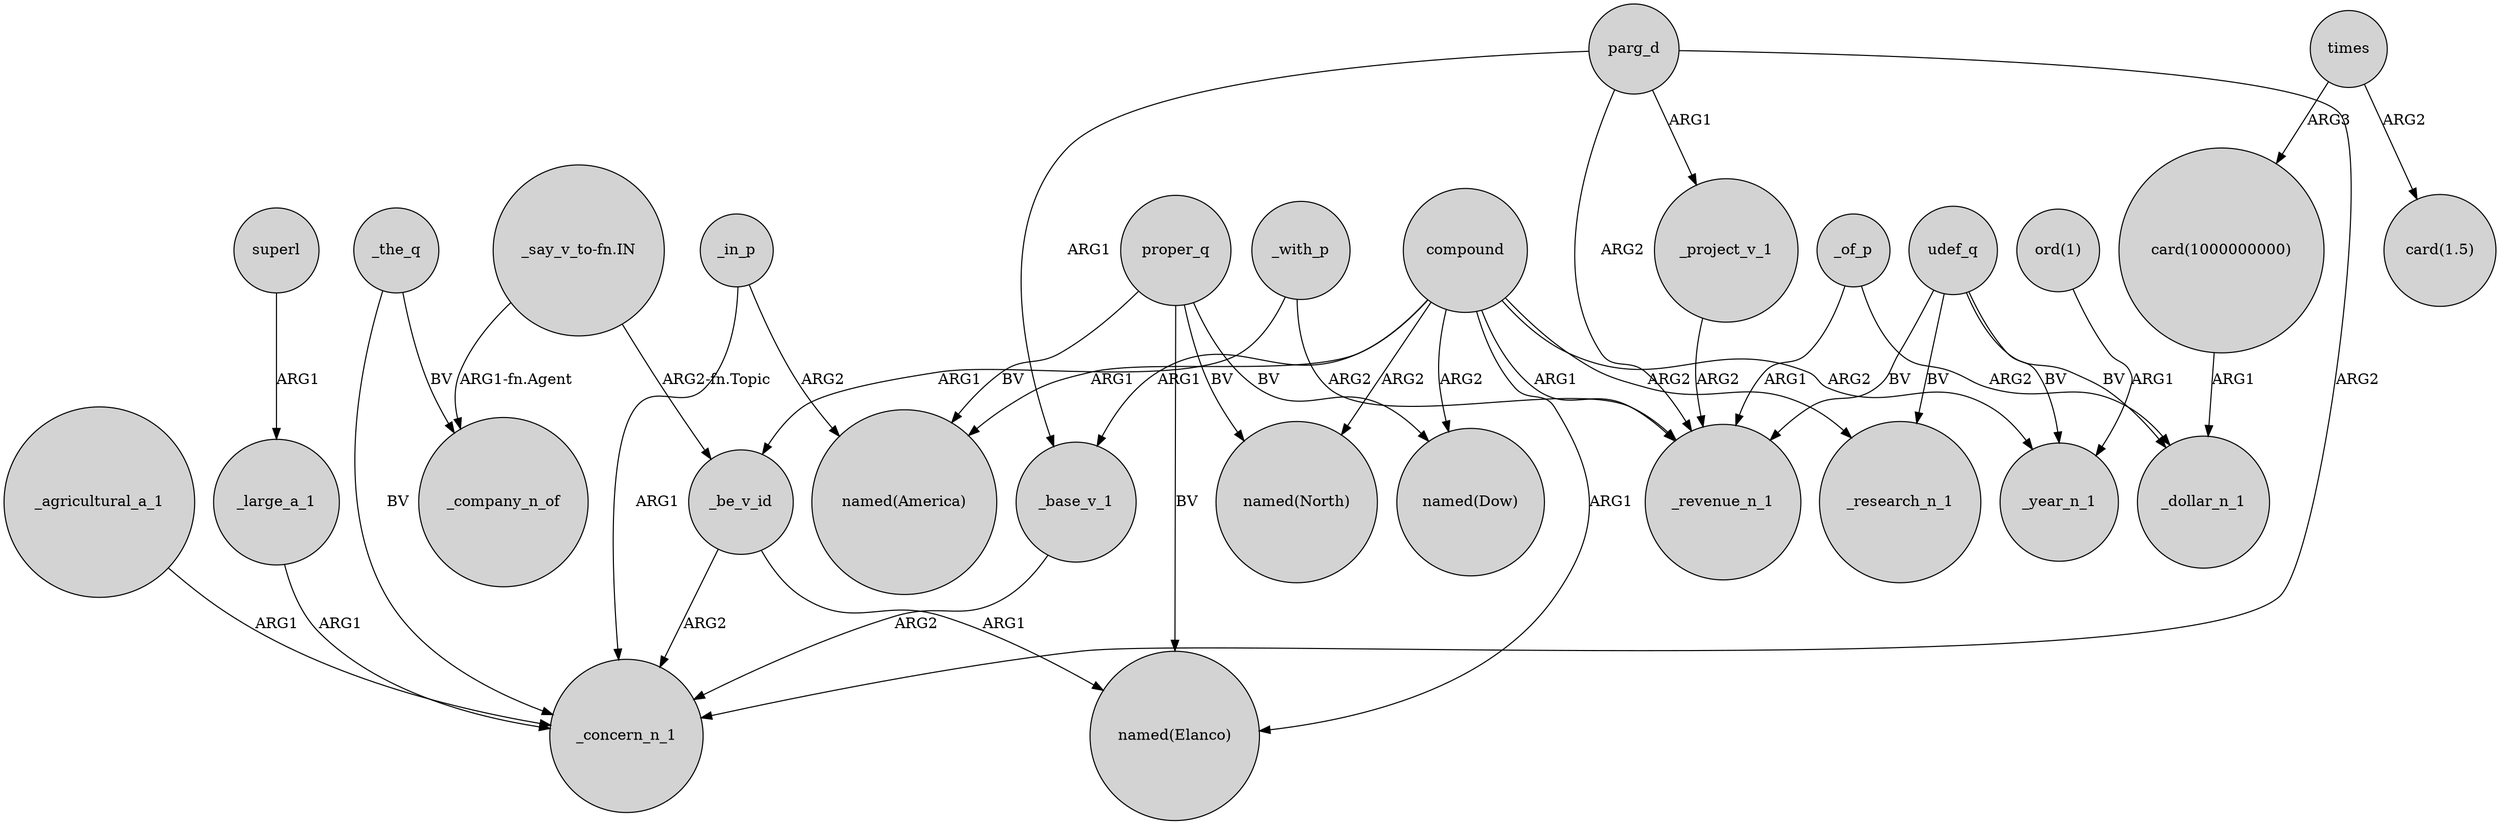 digraph {
	node [shape=circle style=filled]
	superl -> _large_a_1 [label=ARG1]
	_base_v_1 -> _concern_n_1 [label=ARG2]
	compound -> "named(North)" [label=ARG2]
	proper_q -> "named(North)" [label=BV]
	compound -> "named(Dow)" [label=ARG2]
	parg_d -> _revenue_n_1 [label=ARG2]
	times -> "card(1.5)" [label=ARG2]
	udef_q -> _research_n_1 [label=BV]
	compound -> "named(America)" [label=ARG1]
	proper_q -> "named(Dow)" [label=BV]
	parg_d -> _concern_n_1 [label=ARG2]
	parg_d -> _project_v_1 [label=ARG1]
	_agricultural_a_1 -> _concern_n_1 [label=ARG1]
	_the_q -> _company_n_of [label=BV]
	_the_q -> _concern_n_1 [label=BV]
	"_say_v_to-fn.IN" -> _be_v_id [label="ARG2-fn.Topic"]
	_in_p -> "named(America)" [label=ARG2]
	_be_v_id -> _concern_n_1 [label=ARG2]
	times -> "card(1000000000)" [label=ARG3]
	_with_p -> _revenue_n_1 [label=ARG2]
	proper_q -> "named(Elanco)" [label=BV]
	udef_q -> _revenue_n_1 [label=BV]
	_project_v_1 -> _revenue_n_1 [label=ARG2]
	compound -> _base_v_1 [label=ARG1]
	_with_p -> _be_v_id [label=ARG1]
	_of_p -> _revenue_n_1 [label=ARG1]
	_large_a_1 -> _concern_n_1 [label=ARG1]
	_in_p -> _concern_n_1 [label=ARG1]
	compound -> "named(Elanco)" [label=ARG1]
	"_say_v_to-fn.IN" -> _company_n_of [label="ARG1-fn.Agent"]
	udef_q -> _year_n_1 [label=BV]
	parg_d -> _base_v_1 [label=ARG1]
	_of_p -> _dollar_n_1 [label=ARG2]
	udef_q -> _dollar_n_1 [label=BV]
	"ord(1)" -> _year_n_1 [label=ARG1]
	"card(1000000000)" -> _dollar_n_1 [label=ARG1]
	compound -> _revenue_n_1 [label=ARG1]
	compound -> _research_n_1 [label=ARG2]
	_be_v_id -> "named(Elanco)" [label=ARG1]
	proper_q -> "named(America)" [label=BV]
	compound -> _year_n_1 [label=ARG2]
}
